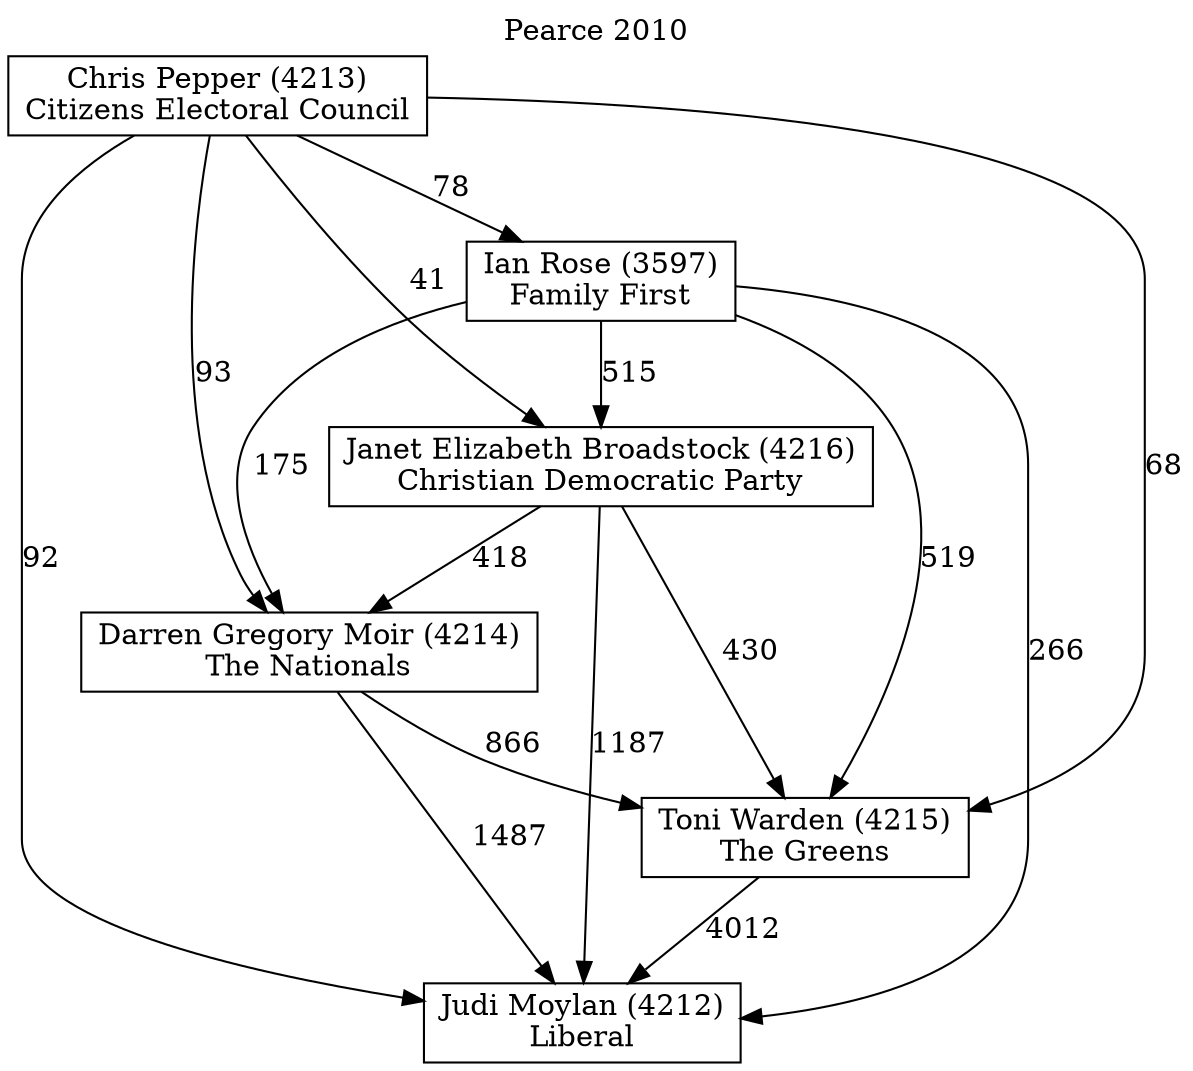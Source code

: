// House preference flow
digraph "Judi Moylan (4212)_Pearce_2010" {
	graph [label="Pearce 2010" labelloc=t mclimit=10]
	node [shape=box]
	"Judi Moylan (4212)" [label="Judi Moylan (4212)
Liberal"]
	"Toni Warden (4215)" [label="Toni Warden (4215)
The Greens"]
	"Darren Gregory Moir (4214)" [label="Darren Gregory Moir (4214)
The Nationals"]
	"Janet Elizabeth Broadstock (4216)" [label="Janet Elizabeth Broadstock (4216)
Christian Democratic Party"]
	"Ian Rose (3597)" [label="Ian Rose (3597)
Family First"]
	"Chris Pepper (4213)" [label="Chris Pepper (4213)
Citizens Electoral Council"]
	"Toni Warden (4215)" -> "Judi Moylan (4212)" [label=4012]
	"Darren Gregory Moir (4214)" -> "Toni Warden (4215)" [label=866]
	"Janet Elizabeth Broadstock (4216)" -> "Darren Gregory Moir (4214)" [label=418]
	"Ian Rose (3597)" -> "Janet Elizabeth Broadstock (4216)" [label=515]
	"Chris Pepper (4213)" -> "Ian Rose (3597)" [label=78]
	"Darren Gregory Moir (4214)" -> "Judi Moylan (4212)" [label=1487]
	"Janet Elizabeth Broadstock (4216)" -> "Judi Moylan (4212)" [label=1187]
	"Ian Rose (3597)" -> "Judi Moylan (4212)" [label=266]
	"Chris Pepper (4213)" -> "Judi Moylan (4212)" [label=92]
	"Chris Pepper (4213)" -> "Janet Elizabeth Broadstock (4216)" [label=41]
	"Ian Rose (3597)" -> "Darren Gregory Moir (4214)" [label=175]
	"Chris Pepper (4213)" -> "Darren Gregory Moir (4214)" [label=93]
	"Janet Elizabeth Broadstock (4216)" -> "Toni Warden (4215)" [label=430]
	"Ian Rose (3597)" -> "Toni Warden (4215)" [label=519]
	"Chris Pepper (4213)" -> "Toni Warden (4215)" [label=68]
}

